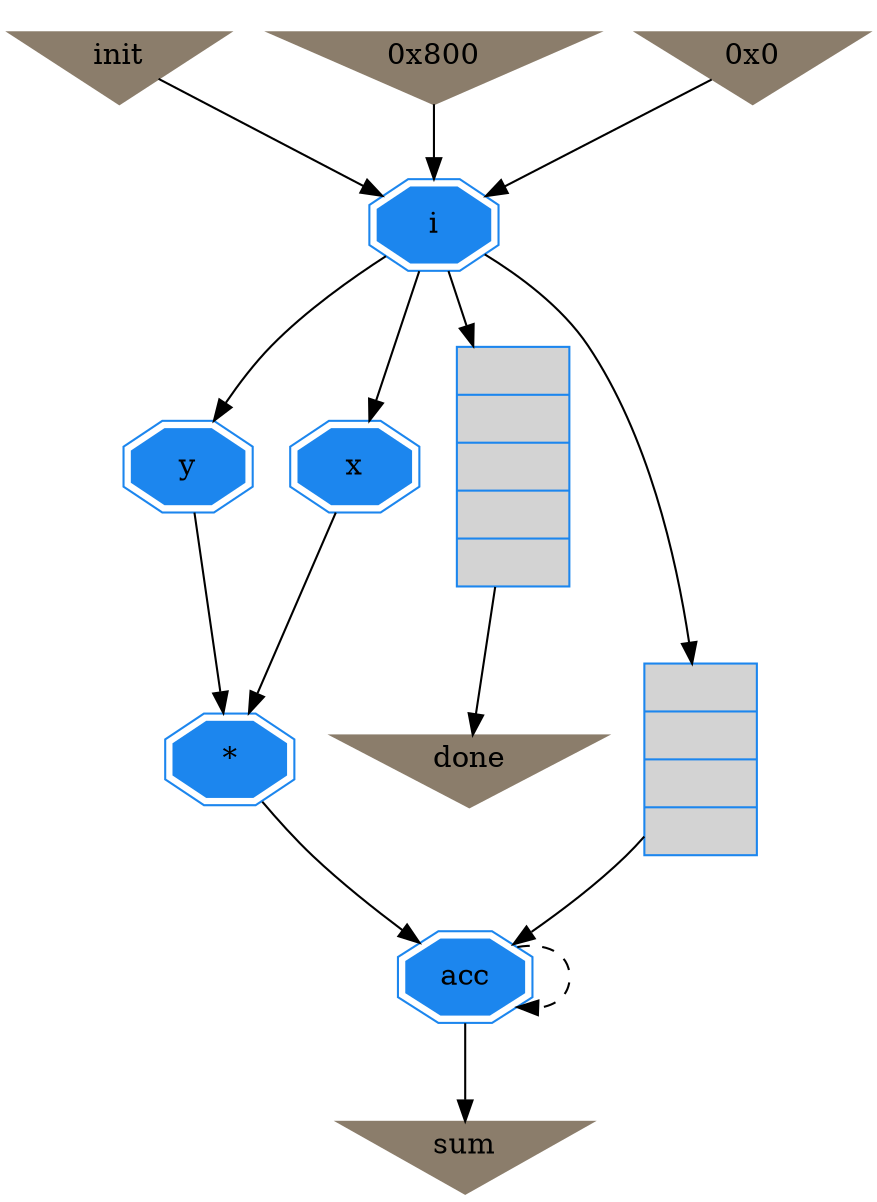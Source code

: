 digraph dotprod2 {
	// Components (Nodes)
	node [shape=ellipse, style=filled, color=dodgerblue2];
	"y" [label="y" shape=doubleoctagon  color=dodgerblue2 ];
	"acc" [label="acc" shape=doubleoctagon  color=dodgerblue2 ];
	"init" [color=bisque4 shape=invtriangle label="init"];
	"c132" [label="{||||}" shape=record fillcolor=lightgray  color=dodgerblue2 ];
	"i" [label="i" shape=doubleoctagon  color=dodgerblue2 ];
	"x" [label="x" shape=doubleoctagon  color=dodgerblue2 ];
	"c133" [label="{|||}" shape=record fillcolor=lightgray  color=dodgerblue2 ];
	"x_mult_op_s_p_y_1" [label="*" shape=doubleoctagon  color=dodgerblue2 ];
	"sum" [color=bisque4 shape=invtriangle label="sum"];
	"c113" [color=bisque4 shape=invtriangle label="0x800"];
	"done" [color=bisque4 shape=invtriangle label="done"];
	"c112" [color=bisque4 shape=invtriangle label="0x0"];

	// Signals (Edges)
	"i" -> "y"
	"x_mult_op_s_p_y_1" -> "acc"
	"c133" -> "acc"
	"c132" -> "done"
	"c113" -> "i"
	"y" -> "x_mult_op_s_p_y_1"
	"i" -> "c132":input
	"init" -> "i"
	"x" -> "x_mult_op_s_p_y_1"
	"c112" -> "i"
	"acc" -> "acc" [style=dashed];
	"acc" -> "sum"
	"i" -> "x"
	"i" -> "c133":input
}